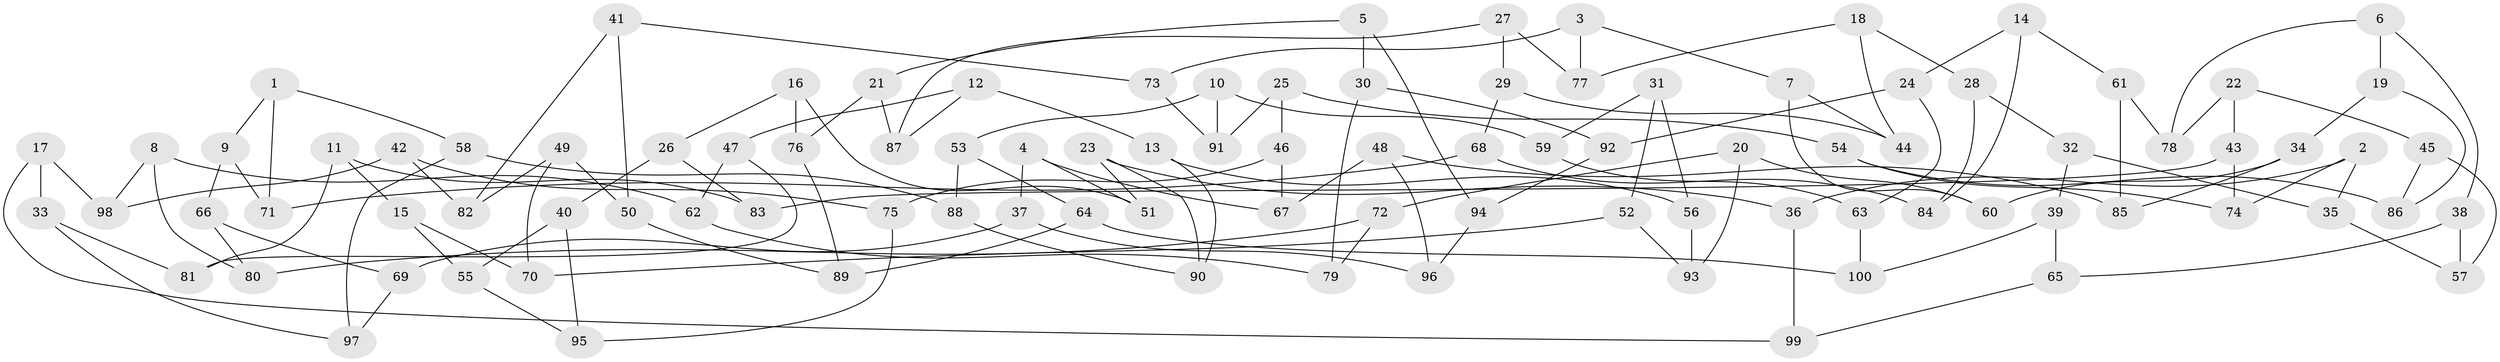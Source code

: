 // Generated by graph-tools (version 1.1) at 2025/39/02/21/25 10:39:00]
// undirected, 100 vertices, 150 edges
graph export_dot {
graph [start="1"]
  node [color=gray90,style=filled];
  1;
  2;
  3;
  4;
  5;
  6;
  7;
  8;
  9;
  10;
  11;
  12;
  13;
  14;
  15;
  16;
  17;
  18;
  19;
  20;
  21;
  22;
  23;
  24;
  25;
  26;
  27;
  28;
  29;
  30;
  31;
  32;
  33;
  34;
  35;
  36;
  37;
  38;
  39;
  40;
  41;
  42;
  43;
  44;
  45;
  46;
  47;
  48;
  49;
  50;
  51;
  52;
  53;
  54;
  55;
  56;
  57;
  58;
  59;
  60;
  61;
  62;
  63;
  64;
  65;
  66;
  67;
  68;
  69;
  70;
  71;
  72;
  73;
  74;
  75;
  76;
  77;
  78;
  79;
  80;
  81;
  82;
  83;
  84;
  85;
  86;
  87;
  88;
  89;
  90;
  91;
  92;
  93;
  94;
  95;
  96;
  97;
  98;
  99;
  100;
  1 -- 71;
  1 -- 58;
  1 -- 9;
  2 -- 35;
  2 -- 36;
  2 -- 74;
  3 -- 73;
  3 -- 77;
  3 -- 7;
  4 -- 37;
  4 -- 67;
  4 -- 51;
  5 -- 94;
  5 -- 21;
  5 -- 30;
  6 -- 19;
  6 -- 78;
  6 -- 38;
  7 -- 60;
  7 -- 44;
  8 -- 62;
  8 -- 98;
  8 -- 80;
  9 -- 66;
  9 -- 71;
  10 -- 91;
  10 -- 53;
  10 -- 59;
  11 -- 83;
  11 -- 81;
  11 -- 15;
  12 -- 87;
  12 -- 13;
  12 -- 47;
  13 -- 56;
  13 -- 90;
  14 -- 61;
  14 -- 24;
  14 -- 84;
  15 -- 70;
  15 -- 55;
  16 -- 26;
  16 -- 76;
  16 -- 51;
  17 -- 99;
  17 -- 98;
  17 -- 33;
  18 -- 44;
  18 -- 77;
  18 -- 28;
  19 -- 86;
  19 -- 34;
  20 -- 60;
  20 -- 93;
  20 -- 72;
  21 -- 87;
  21 -- 76;
  22 -- 78;
  22 -- 43;
  22 -- 45;
  23 -- 51;
  23 -- 36;
  23 -- 90;
  24 -- 92;
  24 -- 63;
  25 -- 46;
  25 -- 91;
  25 -- 54;
  26 -- 40;
  26 -- 83;
  27 -- 77;
  27 -- 87;
  27 -- 29;
  28 -- 32;
  28 -- 84;
  29 -- 68;
  29 -- 44;
  30 -- 92;
  30 -- 79;
  31 -- 52;
  31 -- 56;
  31 -- 59;
  32 -- 39;
  32 -- 35;
  33 -- 81;
  33 -- 97;
  34 -- 60;
  34 -- 85;
  35 -- 57;
  36 -- 99;
  37 -- 96;
  37 -- 69;
  38 -- 65;
  38 -- 57;
  39 -- 65;
  39 -- 100;
  40 -- 55;
  40 -- 95;
  41 -- 73;
  41 -- 82;
  41 -- 50;
  42 -- 98;
  42 -- 75;
  42 -- 82;
  43 -- 74;
  43 -- 83;
  45 -- 86;
  45 -- 57;
  46 -- 75;
  46 -- 67;
  47 -- 81;
  47 -- 62;
  48 -- 96;
  48 -- 67;
  48 -- 85;
  49 -- 70;
  49 -- 82;
  49 -- 50;
  50 -- 89;
  52 -- 70;
  52 -- 93;
  53 -- 64;
  53 -- 88;
  54 -- 86;
  54 -- 74;
  55 -- 95;
  56 -- 93;
  58 -- 97;
  58 -- 88;
  59 -- 63;
  61 -- 78;
  61 -- 85;
  62 -- 79;
  63 -- 100;
  64 -- 89;
  64 -- 100;
  65 -- 99;
  66 -- 69;
  66 -- 80;
  68 -- 71;
  68 -- 84;
  69 -- 97;
  72 -- 79;
  72 -- 80;
  73 -- 91;
  75 -- 95;
  76 -- 89;
  88 -- 90;
  92 -- 94;
  94 -- 96;
}
